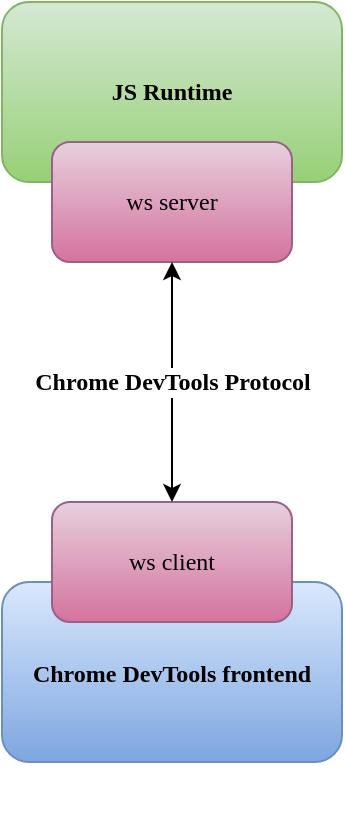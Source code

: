 <mxfile version="20.2.1" type="embed"><diagram id="103VfvijvO1vEueUzqC7" name="Page-1"><mxGraphModel dx="688" dy="939" grid="1" gridSize="10" guides="1" tooltips="1" connect="1" arrows="1" fold="1" page="1" pageScale="1" pageWidth="850" pageHeight="1100" math="0" shadow="0"><root><mxCell id="0"/><mxCell id="1" parent="0"/><mxCell id="7" value="" style="group" vertex="1" connectable="0" parent="1"><mxGeometry x="290" y="50" width="170" height="120" as="geometry"/></mxCell><mxCell id="2" value="&lt;b&gt;JS Runtime&lt;/b&gt;" style="rounded=1;whiteSpace=wrap;html=1;fontFamily=Fira Code Retina;fillColor=#d5e8d4;gradientColor=#97d077;strokeColor=#82b366;" vertex="1" parent="7"><mxGeometry width="170" height="90" as="geometry"/></mxCell><mxCell id="4" value="ws server" style="rounded=1;whiteSpace=wrap;html=1;fontFamily=Fira Code Retina;fillColor=#e6d0de;gradientColor=#d5739d;strokeColor=#996185;" vertex="1" parent="7"><mxGeometry x="25" y="70" width="120" height="60" as="geometry"/></mxCell><mxCell id="8" value="" style="group" vertex="1" connectable="0" parent="1"><mxGeometry x="290" y="340" width="170" height="120" as="geometry"/></mxCell><mxCell id="9" value="&lt;b style=&quot;line-height: 1.5;&quot;&gt;Chrome DevTools frontend&lt;/b&gt;" style="rounded=1;whiteSpace=wrap;html=1;fontFamily=Fira Code Retina;fillColor=#dae8fc;gradientColor=#7ea6e0;strokeColor=#6c8ebf;" vertex="1" parent="8"><mxGeometry width="170" height="90" as="geometry"/></mxCell><mxCell id="10" value="ws client" style="rounded=1;whiteSpace=wrap;html=1;fontFamily=Fira Code Retina;fillColor=#e6d0de;gradientColor=#d5739d;strokeColor=#996185;" vertex="1" parent="1"><mxGeometry x="315" y="300" width="120" height="60" as="geometry"/></mxCell><mxCell id="11" style="edgeStyle=orthogonalEdgeStyle;rounded=0;orthogonalLoop=1;jettySize=auto;html=1;exitX=0.5;exitY=1;exitDx=0;exitDy=0;startArrow=classic;startFill=1;" edge="1" parent="1" source="4" target="10"><mxGeometry relative="1" as="geometry"/></mxCell><mxCell id="12" value="&lt;font face=&quot;Fira Code Retina&quot; style=&quot;font-size: 12px;&quot;&gt;&lt;b&gt;Chrome DevTools Protocol&lt;/b&gt;&lt;/font&gt;" style="edgeLabel;html=1;align=center;verticalAlign=middle;resizable=0;points=[];" vertex="1" connectable="0" parent="11"><mxGeometry x="-0.15" relative="1" as="geometry"><mxPoint y="9" as="offset"/></mxGeometry></mxCell></root></mxGraphModel></diagram></mxfile>